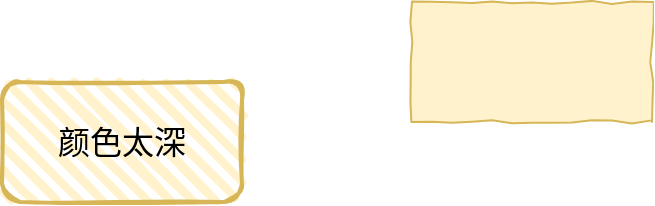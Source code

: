 <mxfile version="20.2.5" type="github">
  <diagram id="qrfTiBArkUIrSwtpsQKL" name="第 1 页">
    <mxGraphModel dx="1038" dy="579" grid="0" gridSize="10" guides="1" tooltips="1" connect="1" arrows="1" fold="1" page="1" pageScale="1" pageWidth="3300" pageHeight="4681" math="0" shadow="0">
      <root>
        <mxCell id="0" />
        <mxCell id="1" parent="0" />
        <mxCell id="9zuN3J3uwjTU6tEBlCrQ-1" value="" style="rounded=0;whiteSpace=wrap;html=1;fontSize=16;comic=1;fillColor=#fff2cc;strokeColor=#d6b656;" vertex="1" parent="1">
          <mxGeometry x="503" y="229" width="120" height="60" as="geometry" />
        </mxCell>
        <mxCell id="9zuN3J3uwjTU6tEBlCrQ-2" value="颜色太深" style="rounded=1;whiteSpace=wrap;html=1;strokeWidth=2;fillWeight=4;hachureGap=8;hachureAngle=45;fillColor=#fff2cc;sketch=1;comic=1;fontSize=16;strokeColor=#d6b656;" vertex="1" parent="1">
          <mxGeometry x="298" y="269" width="120" height="60" as="geometry" />
        </mxCell>
      </root>
    </mxGraphModel>
  </diagram>
</mxfile>
